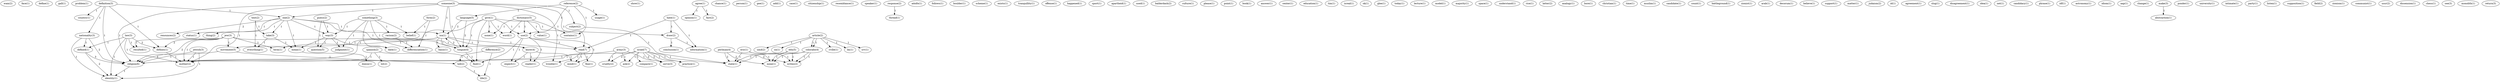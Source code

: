 digraph G {
  wam [ label="wam(2)" ];
  face [ label="face(1)" ];
  define [ label="define(1)" ];
  gall [ label="gall(1)" ];
  problem [ label="problem(1)" ];
  isn [ label="isn(1)" ];
  basis [ label="basis(1)" ];
  term [ label="term(1)" ];
  read [ label="read(7)" ];
  tongue [ label="tongue(4)" ];
  movement [ label="movement(5)" ];
  know [ label="know(4)" ];
  show [ label="show(1)" ];
  agree [ label="agree(1)" ];
  opinion [ label="opinion(1)" ];
  fact [ label="fact(2)" ];
  someone [ label="someone(3)" ];
  subject [ label="subject(2)" ];
  one [ label="one(2)" ];
  trouble [ label="trouble(1)" ];
  religion [ label="religion(6)" ];
  isn [ label="isn(1)" ];
  mother [ label="mother(2)" ];
  chance [ label="chance(1)" ];
  person [ label="person(1)" ];
  gee [ label="gee(1)" ];
  definition [ label="definition(3)" ];
  country [ label="country(1)" ];
  nationality [ label="nationality(3)" ];
  defines [ label="defines(1)" ];
  add [ label="add(1)" ];
  case [ label="case(1)" ];
  citizenship [ label="citizenship(1)" ];
  resemblance [ label="resemblance(1)" ];
  speaker [ label="speaker(1)" ];
  army [ label="army(3)" ];
  ask [ label="ask(2)" ];
  cruelty [ label="cruelty(2)" ];
  serve [ label="serve(3)" ];
  response [ label="response(2)" ];
  thread [ label="thread(1)" ];
  dictionary [ label="dictionary(5)" ];
  value [ label="value(1)" ];
  use [ label="use(2)" ];
  contains [ label="contains(1)" ];
  word [ label="word(1)" ];
  none [ label="none(1)" ];
  adolfo [ label="adolfo(1)" ];
  perlman [ label="perlman(4)" ];
  mine [ label="mine(1)" ];
  state [ label="state(1)" ];
  writes [ label="writes(2)" ];
  follows [ label="follows(1)" ];
  boulder [ label="boulder(1)" ];
  scheme [ label="scheme(1)" ];
  article [ label="article(2)" ];
  sn [ label="sn(1)" ];
  colorado [ label="colorado(1)" ];
  cville [ label="cville(1)" ];
  colorado [ label="colorado(4)" ];
  lm [ label="lm(1)" ];
  srv [ label="srv(1)" ];
  umd [ label="umd(2)" ];
  exists [ label="exists(1)" ];
  form [ label="form(2)" ];
  belief [ label="belief(1)" ];
  differenciation [ label="differenciation(1)" ];
  tranquillity [ label="tranquillity(1)" ];
  something [ label="something(3)" ];
  racism [ label="racism(2)" ];
  way [ label="way(3)" ];
  date [ label="date(1)" ];
  judgment [ label="judgment(1)" ];
  offense [ label="offense(1)" ];
  defined [ label="defined(1)" ];
  identity [ label="identity(1)" ];
  law [ label="law(3)" ];
  resulted [ label="resulted(1)" ];
  happened [ label="happened(1)" ];
  sport [ label="sport(1)" ];
  apartheid [ label="apartheid(1)" ];
  used [ label="used(1)" ];
  balderdash [ label="balderdash(2)" ];
  difference [ label="difference(2)" ];
  tell [ label="tell(2)" ];
  life [ label="life(2)" ];
  give [ label="give(1)" ];
  draw [ label="draw(2)" ];
  find [ label="find(1)" ];
  jew [ label="jew(3)" ];
  culture [ label="culture(1)" ];
  please [ label="please(1)" ];
  edu [ label="edu(5)" ];
  point [ label="point(1)" ];
  book [ label="book(1)" ];
  answer [ label="answer(1)" ];
  center [ label="center(1)" ];
  education [ label="education(1)" ];
  tim [ label="tim(1)" ];
  eric [ label="eric(1)" ];
  isreal [ label="isreal(1)" ];
  reference [ label="reference(2)" ];
  usage [ label="usage(1)" ];
  language [ label="language(5)" ];
  ok [ label="ok(1)" ];
  glee [ label="glee(1)" ];
  expect [ label="expect(1)" ];
  reader [ label="reader(1)" ];
  mind [ label="mind(1)" ];
  hate [ label="hate(1)" ];
  information [ label="information(1)" ];
  text [ label="text(2)" ];
  take [ label="take(3)" ];
  everything [ label="everything(1)" ];
  today [ label="today(1)" ];
  lecture [ label="lecture(1)" ];
  israel [ label="israel(1)" ];
  compare [ label="compare(1)" ];
  practice [ label="practice(1)" ];
  conclusion [ label="conclusion(1)" ];
  model [ label="model(1)" ];
  fine [ label="fine(1)" ];
  majority [ label="majority(1)" ];
  space [ label="space(1)" ];
  status [ label="status(1)" ];
  thing [ label="thing(2)" ];
  mean [ label="mean(1)" ];
  renounces [ label="renounces(2)" ];
  guess [ label="guess(2)" ];
  question [ label="question(5)" ];
  understand [ label="understand(1)" ];
  rice [ label="rice(1)" ];
  latter [ label="latter(2)" ];
  analogy [ label="analogy(1)" ];
  bore [ label="bore(1)" ];
  christian [ label="christian(1)" ];
  time [ label="time(1)" ];
  muslim [ label="muslim(1)" ];
  candidate [ label="candidate(1)" ];
  count [ label="count(1)" ];
  battleground [ label="battleground(1)" ];
  zionist [ label="zionist(1)" ];
  arab [ label="arab(1)" ];
  decorum [ label="decorum(1)" ];
  jewish [ label="jewish(3)" ];
  believe [ label="believe(1)" ];
  support [ label="support(1)" ];
  matter [ label="matter(1)" ];
  doesn [ label="doesn(1)" ];
  judaism [ label="judaism(2)" ];
  id [ label="id(1)" ];
  agreement [ label="agreement(1)" ];
  slug [ label="slug(1)" ];
  disagreement [ label="disagreement(1)" ];
  idea [ label="idea(1)" ];
  net [ label="net(1)" ];
  candidacy [ label="candidacy(1)" ];
  phrase [ label="phrase(1)" ];
  idf [ label="idf(1)" ];
  astronomy [ label="astronomy(1)" ];
  idiom [ label="idiom(1)" ];
  israel [ label="israel(7)" ];
  aap [ label="aap(1)" ];
  change [ label="change(1)" ];
  spanish [ label="spanish(2)" ];
  lot [ label="lot(2)" ];
  make [ label="make(3)" ];
  abstraction [ label="abstraction(1)" ];
  ponder [ label="ponder(1)" ];
  university [ label="university(1)" ];
  intimate [ label="intimate(1)" ];
  party [ label="party(1)" ];
  listen [ label="listen(1)" ];
  supposition [ label="supposition(1)" ];
  field [ label="field(2)" ];
  zionism [ label="zionism(1)" ];
  communist [ label="communist(1)" ];
  ussr [ label="ussr(2)" ];
  dissension [ label="dissension(1)" ];
  chess [ label="chess(1)" ];
  see [ label="see(3)" ];
  monolith [ label="monolith(1)" ];
  return [ label="return(3)" ];
  isn -> basis [ label="1" ];
  isn -> term [ label="1" ];
  isn -> read [ label="1" ];
  isn -> tongue [ label="1" ];
  isn -> movement [ label="1" ];
  isn -> know [ label="1" ];
  agree -> opinion [ label="1" ];
  agree -> fact [ label="1" ];
  someone -> subject [ label="1" ];
  someone -> read [ label="1" ];
  someone -> one [ label="1" ];
  someone -> trouble [ label="1" ];
  someone -> tongue [ label="1" ];
  someone -> religion [ label="1" ];
  someone -> isn [ label="1" ];
  someone -> mother [ label="1" ];
  definition -> country [ label="1" ];
  definition -> nationality [ label="1" ];
  definition -> one [ label="1" ];
  definition -> defines [ label="1" ];
  definition -> religion [ label="1" ];
  army -> ask [ label="1" ];
  army -> cruelty [ label="1" ];
  army -> religion [ label="1" ];
  army -> serve [ label="1" ];
  response -> thread [ label="1" ];
  dictionary -> value [ label="1" ];
  dictionary -> use [ label="1" ];
  dictionary -> contains [ label="1" ];
  dictionary -> word [ label="1" ];
  dictionary -> none [ label="1" ];
  perlman -> mine [ label="2" ];
  perlman -> state [ label="2" ];
  perlman -> writes [ label="2" ];
  subject -> state [ label="1" ];
  article -> sn [ label="1" ];
  article -> colorado [ label="1" ];
  article -> cville [ label="1" ];
  article -> colorado [ label="1" ];
  article -> lm [ label="1" ];
  article -> srv [ label="1" ];
  article -> umd [ label="1" ];
  form -> belief [ label="1" ];
  form -> differenciation [ label="1" ];
  something -> belief [ label="1" ];
  something -> racism [ label="1" ];
  something -> way [ label="1" ];
  something -> date [ label="1" ];
  something -> judgment [ label="1" ];
  something -> differenciation [ label="1" ];
  nationality -> defined [ label="1" ];
  nationality -> religion [ label="2" ];
  nationality -> identity [ label="1" ];
  law -> resulted [ label="1" ];
  law -> defined [ label="1" ];
  law -> defines [ label="2" ];
  law -> identity [ label="1" ];
  law -> mother [ label="1" ];
  difference -> tell [ label="1" ];
  difference -> life [ label="1" ];
  give -> use [ label="1" ];
  give -> draw [ label="1" ];
  give -> word [ label="1" ];
  give -> tongue [ label="1" ];
  give -> none [ label="1" ];
  give -> find [ label="1" ];
  give -> mother [ label="1" ];
  jew -> resulted [ label="1" ];
  jew -> term [ label="1" ];
  jew -> defines [ label="2" ];
  jew -> movement [ label="1" ];
  jew -> know [ label="1" ];
  jew -> religion [ label="2" ];
  jew -> mother [ label="1" ];
  edu -> mine [ label="1" ];
  edu -> state [ label="1" ];
  edu -> writes [ label="1" ];
  eric -> mine [ label="1" ];
  eric -> state [ label="1" ];
  eric -> writes [ label="1" ];
  reference -> use [ label="1" ];
  reference -> contains [ label="1" ];
  reference -> usage [ label="1" ];
  reference -> language [ label="1" ];
  use -> read [ label="1" ];
  use -> expect [ label="1" ];
  use -> reader [ label="1" ];
  use -> mind [ label="1" ];
  use -> find [ label="1" ];
  hate -> draw [ label="1" ];
  hate -> read [ label="1" ];
  hate -> information [ label="1" ];
  text -> take [ label="1" ];
  text -> everything [ label="1" ];
  israel -> compare [ label="1" ];
  israel -> ask [ label="1" ];
  israel -> cruelty [ label="2" ];
  israel -> religion [ label="1" ];
  israel -> state [ label="1" ];
  israel -> practice [ label="1" ];
  israel -> serve [ label="2" ];
  draw -> information [ label="1" ];
  draw -> conclusion [ label="1" ];
  read -> trouble [ label="1" ];
  read -> fine [ label="1" ];
  read -> mind [ label="1" ];
  racism -> differenciation [ label="1" ];
  one -> way [ label="1" ];
  one -> status [ label="1" ];
  one -> tongue [ label="1" ];
  one -> thing [ label="1" ];
  one -> take [ label="1" ];
  one -> mean [ label="1" ];
  one -> isn [ label="1" ];
  one -> renounces [ label="2" ];
  guess -> way [ label="1" ];
  guess -> question [ label="1" ];
  way -> question [ label="1" ];
  way -> date [ label="1" ];
  way -> judgment [ label="1" ];
  way -> mean [ label="1" ];
  colorado -> mine [ label="1" ];
  colorado -> state [ label="1" ];
  colorado -> writes [ label="1" ];
  language -> tongue [ label="2" ];
  language -> isn [ label="2" ];
  defined -> religion [ label="3" ];
  defined -> identity [ label="2" ];
  tongue -> isn [ label="2" ];
  tongue -> find [ label="1" ];
  defines -> mother [ label="1" ];
  jewish -> religion [ label="3" ];
  jewish -> identity [ label="1" ];
  jewish -> mother [ label="1" ];
  movement -> religion [ label="1" ];
  movement -> tell [ label="1" ];
  take -> mean [ label="1" ];
  take -> everything [ label="1" ];
  mean -> doesn [ label="1" ];
  know -> expect [ label="1" ];
  know -> reader [ label="1" ];
  know -> mind [ label="1" ];
  religion -> identity [ label="1" ];
  colorado -> writes [ label="1" ];
  israel -> practice [ label="1" ];
  israel -> serve [ label="2" ];
  tell -> life [ label="1" ];
  spanish -> find [ label="1" ];
  spanish -> mother [ label="1" ];
  spanish -> lot [ label="1" ];
  make -> abstraction [ label="1" ];
}
